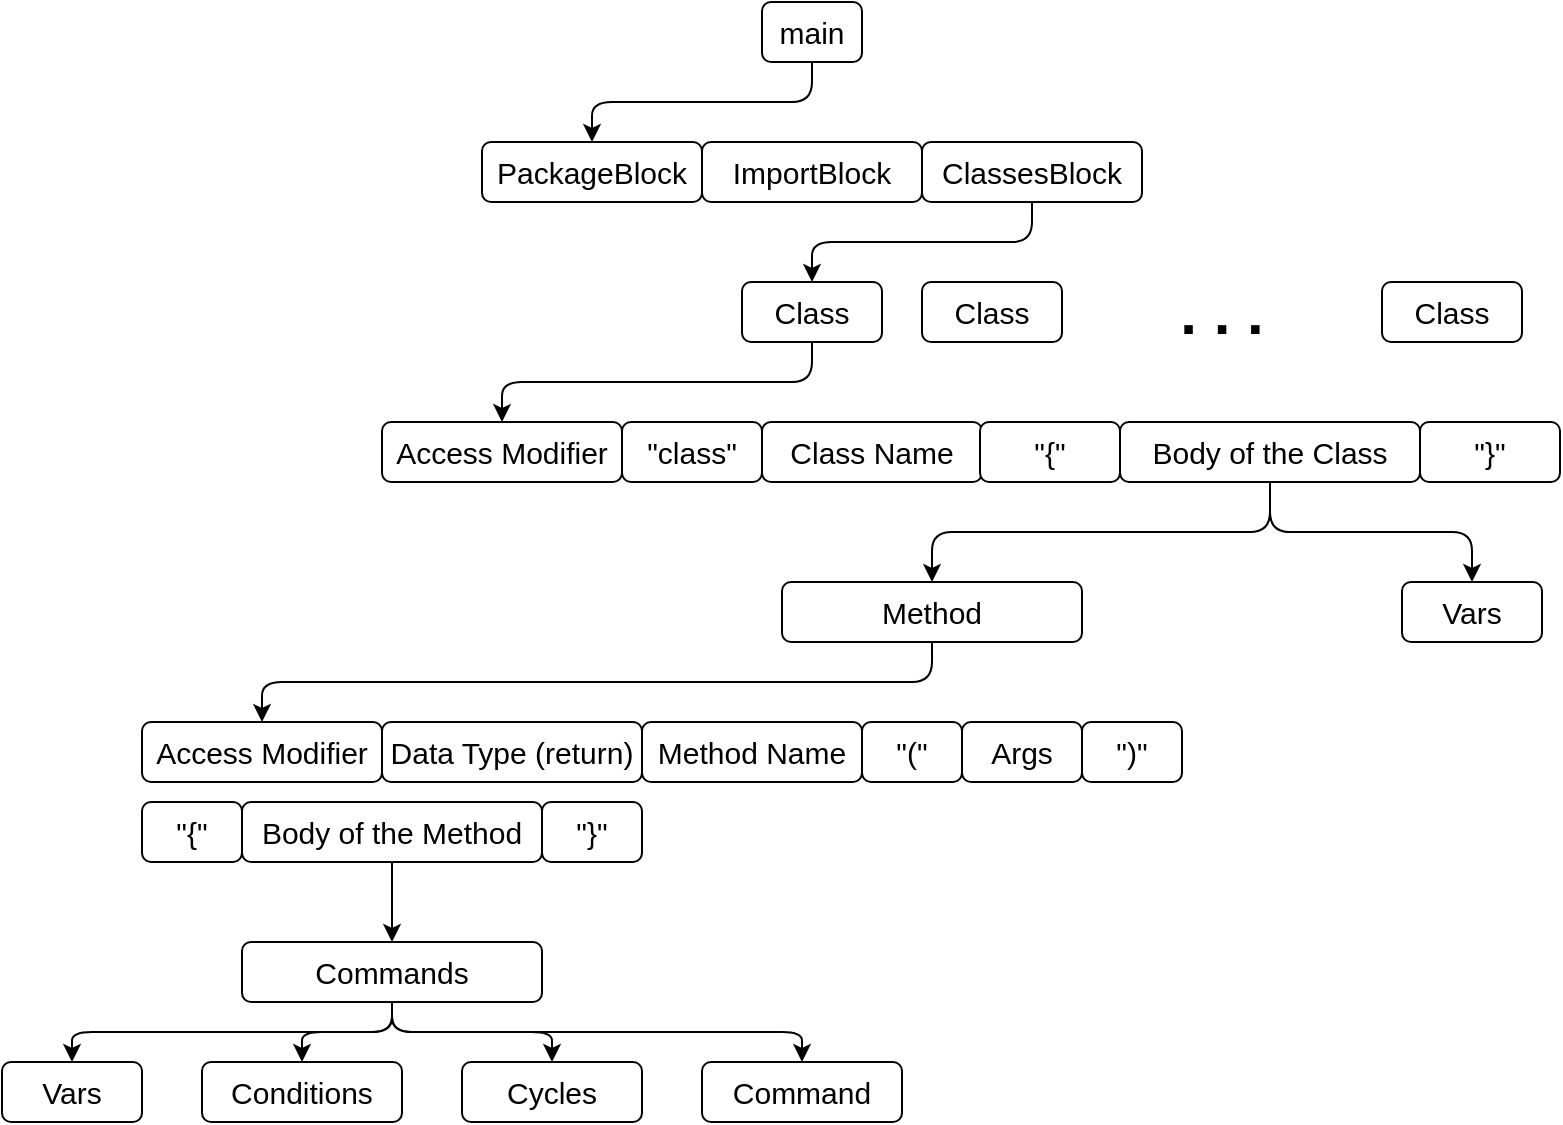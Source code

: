 <mxfile version="15.2.7" type="device"><diagram id="jZcd8c_4jp_ETZOv33I2" name="Page-1"><mxGraphModel dx="1495" dy="559" grid="0" gridSize="10" guides="1" tooltips="1" connect="1" arrows="1" fold="1" page="0" pageScale="1" pageWidth="827" pageHeight="1169" math="0" shadow="0"><root><mxCell id="0"/><mxCell id="1" parent="0"/><mxCell id="vx110-sJ2axB-6mUZ-hQ-1" value="main" style="rounded=1;whiteSpace=wrap;html=1;fontSize=15;" vertex="1" parent="1"><mxGeometry x="270" y="20" width="50" height="30" as="geometry"/></mxCell><mxCell id="vx110-sJ2axB-6mUZ-hQ-3" value="PackageBlock" style="rounded=1;whiteSpace=wrap;html=1;fontSize=15;" vertex="1" parent="1"><mxGeometry x="130" y="90" width="110" height="30" as="geometry"/></mxCell><mxCell id="vx110-sJ2axB-6mUZ-hQ-5" value="ImportBlock" style="rounded=1;whiteSpace=wrap;html=1;fontSize=15;" vertex="1" parent="1"><mxGeometry x="240" y="90" width="110" height="30" as="geometry"/></mxCell><mxCell id="vx110-sJ2axB-6mUZ-hQ-6" value="ClassesBlock" style="rounded=1;whiteSpace=wrap;html=1;fontSize=15;" vertex="1" parent="1"><mxGeometry x="350" y="90" width="110" height="30" as="geometry"/></mxCell><mxCell id="vx110-sJ2axB-6mUZ-hQ-7" value="Class" style="rounded=1;whiteSpace=wrap;html=1;fontSize=15;" vertex="1" parent="1"><mxGeometry x="260" y="160" width="70" height="30" as="geometry"/></mxCell><mxCell id="vx110-sJ2axB-6mUZ-hQ-8" value="Class" style="rounded=1;whiteSpace=wrap;html=1;fontSize=15;" vertex="1" parent="1"><mxGeometry x="350" y="160" width="70" height="30" as="geometry"/></mxCell><mxCell id="vx110-sJ2axB-6mUZ-hQ-9" value="Class" style="rounded=1;whiteSpace=wrap;html=1;fontSize=15;" vertex="1" parent="1"><mxGeometry x="580" y="160" width="70" height="30" as="geometry"/></mxCell><mxCell id="vx110-sJ2axB-6mUZ-hQ-10" value="&lt;font style=&quot;font-size: 30px&quot;&gt;&lt;b&gt;. . .&lt;/b&gt;&lt;/font&gt;" style="text;html=1;strokeColor=none;fillColor=none;align=center;verticalAlign=middle;whiteSpace=wrap;rounded=0;fontSize=15;" vertex="1" parent="1"><mxGeometry x="470" y="165" width="60" height="20" as="geometry"/></mxCell><mxCell id="vx110-sJ2axB-6mUZ-hQ-12" value="" style="endArrow=classic;html=1;fontSize=15;exitX=0.5;exitY=1;exitDx=0;exitDy=0;entryX=0.5;entryY=0;entryDx=0;entryDy=0;edgeStyle=orthogonalEdgeStyle;" edge="1" parent="1" source="vx110-sJ2axB-6mUZ-hQ-1" target="vx110-sJ2axB-6mUZ-hQ-3"><mxGeometry width="50" height="50" relative="1" as="geometry"><mxPoint x="410" y="340" as="sourcePoint"/><mxPoint x="460" y="290" as="targetPoint"/></mxGeometry></mxCell><mxCell id="vx110-sJ2axB-6mUZ-hQ-13" value="" style="endArrow=classic;html=1;fontSize=15;exitX=0.5;exitY=1;exitDx=0;exitDy=0;entryX=0.5;entryY=0;entryDx=0;entryDy=0;edgeStyle=orthogonalEdgeStyle;" edge="1" parent="1" source="vx110-sJ2axB-6mUZ-hQ-6" target="vx110-sJ2axB-6mUZ-hQ-7"><mxGeometry width="50" height="50" relative="1" as="geometry"><mxPoint x="410" y="340" as="sourcePoint"/><mxPoint x="460" y="290" as="targetPoint"/></mxGeometry></mxCell><mxCell id="vx110-sJ2axB-6mUZ-hQ-14" value="Access Modifier" style="rounded=1;whiteSpace=wrap;html=1;fontSize=15;" vertex="1" parent="1"><mxGeometry x="80" y="230" width="120" height="30" as="geometry"/></mxCell><mxCell id="vx110-sJ2axB-6mUZ-hQ-15" value="&quot;class&quot;" style="rounded=1;whiteSpace=wrap;html=1;fontSize=15;" vertex="1" parent="1"><mxGeometry x="200" y="230" width="70" height="30" as="geometry"/></mxCell><mxCell id="vx110-sJ2axB-6mUZ-hQ-16" value="Class Name" style="rounded=1;whiteSpace=wrap;html=1;fontSize=15;" vertex="1" parent="1"><mxGeometry x="270" y="230" width="110" height="30" as="geometry"/></mxCell><mxCell id="vx110-sJ2axB-6mUZ-hQ-18" value="&quot;{&quot;" style="rounded=1;whiteSpace=wrap;html=1;fontSize=15;" vertex="1" parent="1"><mxGeometry x="379" y="230" width="70" height="30" as="geometry"/></mxCell><mxCell id="vx110-sJ2axB-6mUZ-hQ-19" value="Body of the Class" style="rounded=1;whiteSpace=wrap;html=1;fontSize=15;" vertex="1" parent="1"><mxGeometry x="449" y="230" width="150" height="30" as="geometry"/></mxCell><mxCell id="vx110-sJ2axB-6mUZ-hQ-20" value="&quot;}&quot;" style="rounded=1;whiteSpace=wrap;html=1;fontSize=15;" vertex="1" parent="1"><mxGeometry x="599" y="230" width="70" height="30" as="geometry"/></mxCell><mxCell id="vx110-sJ2axB-6mUZ-hQ-21" value="Access Modifier" style="rounded=1;whiteSpace=wrap;html=1;fontSize=15;" vertex="1" parent="1"><mxGeometry x="-40" y="380" width="120" height="30" as="geometry"/></mxCell><mxCell id="vx110-sJ2axB-6mUZ-hQ-23" value="Method Name" style="rounded=1;whiteSpace=wrap;html=1;fontSize=15;" vertex="1" parent="1"><mxGeometry x="210" y="380" width="110" height="30" as="geometry"/></mxCell><mxCell id="vx110-sJ2axB-6mUZ-hQ-24" value="&quot;{&quot;" style="rounded=1;whiteSpace=wrap;html=1;fontSize=15;" vertex="1" parent="1"><mxGeometry x="-40" y="420" width="50" height="30" as="geometry"/></mxCell><mxCell id="vx110-sJ2axB-6mUZ-hQ-25" value="Body of the Method" style="rounded=1;whiteSpace=wrap;html=1;fontSize=15;" vertex="1" parent="1"><mxGeometry x="10" y="420" width="150" height="30" as="geometry"/></mxCell><mxCell id="vx110-sJ2axB-6mUZ-hQ-27" value="Method" style="rounded=1;whiteSpace=wrap;html=1;fontSize=15;" vertex="1" parent="1"><mxGeometry x="280" y="310" width="150" height="30" as="geometry"/></mxCell><mxCell id="vx110-sJ2axB-6mUZ-hQ-28" value="Data Type (return)" style="rounded=1;whiteSpace=wrap;html=1;fontSize=15;" vertex="1" parent="1"><mxGeometry x="80" y="380" width="130" height="30" as="geometry"/></mxCell><mxCell id="vx110-sJ2axB-6mUZ-hQ-29" value="&quot;}&quot;" style="rounded=1;whiteSpace=wrap;html=1;fontSize=15;" vertex="1" parent="1"><mxGeometry x="160" y="420" width="50" height="30" as="geometry"/></mxCell><mxCell id="vx110-sJ2axB-6mUZ-hQ-30" value="&quot;(&quot;" style="rounded=1;whiteSpace=wrap;html=1;fontSize=15;" vertex="1" parent="1"><mxGeometry x="320" y="380" width="50" height="30" as="geometry"/></mxCell><mxCell id="vx110-sJ2axB-6mUZ-hQ-31" value="Args" style="rounded=1;whiteSpace=wrap;html=1;fontSize=15;" vertex="1" parent="1"><mxGeometry x="370" y="380" width="60" height="30" as="geometry"/></mxCell><mxCell id="vx110-sJ2axB-6mUZ-hQ-32" value="&quot;)&quot;" style="rounded=1;whiteSpace=wrap;html=1;fontSize=15;" vertex="1" parent="1"><mxGeometry x="430" y="380" width="50" height="30" as="geometry"/></mxCell><mxCell id="vx110-sJ2axB-6mUZ-hQ-33" value="Commands" style="rounded=1;whiteSpace=wrap;html=1;fontSize=15;" vertex="1" parent="1"><mxGeometry x="10" y="490" width="150" height="30" as="geometry"/></mxCell><mxCell id="vx110-sJ2axB-6mUZ-hQ-34" value="Vars" style="rounded=1;whiteSpace=wrap;html=1;fontSize=15;" vertex="1" parent="1"><mxGeometry x="-110" y="550" width="70" height="30" as="geometry"/></mxCell><mxCell id="vx110-sJ2axB-6mUZ-hQ-35" value="Cycles" style="rounded=1;whiteSpace=wrap;html=1;fontSize=15;" vertex="1" parent="1"><mxGeometry x="120" y="550" width="90" height="30" as="geometry"/></mxCell><mxCell id="vx110-sJ2axB-6mUZ-hQ-36" value="Conditions" style="rounded=1;whiteSpace=wrap;html=1;fontSize=15;" vertex="1" parent="1"><mxGeometry x="-10" y="550" width="100" height="30" as="geometry"/></mxCell><mxCell id="vx110-sJ2axB-6mUZ-hQ-38" value="Command" style="rounded=1;whiteSpace=wrap;html=1;fontSize=15;" vertex="1" parent="1"><mxGeometry x="240" y="550" width="100" height="30" as="geometry"/></mxCell><mxCell id="vx110-sJ2axB-6mUZ-hQ-40" value="Vars" style="rounded=1;whiteSpace=wrap;html=1;fontSize=15;" vertex="1" parent="1"><mxGeometry x="590" y="310" width="70" height="30" as="geometry"/></mxCell><mxCell id="vx110-sJ2axB-6mUZ-hQ-41" value="" style="endArrow=classic;html=1;fontSize=15;exitX=0.5;exitY=1;exitDx=0;exitDy=0;entryX=0.5;entryY=0;entryDx=0;entryDy=0;edgeStyle=orthogonalEdgeStyle;" edge="1" parent="1" source="vx110-sJ2axB-6mUZ-hQ-19" target="vx110-sJ2axB-6mUZ-hQ-27"><mxGeometry width="50" height="50" relative="1" as="geometry"><mxPoint x="560" y="70" as="sourcePoint"/><mxPoint x="610" y="20" as="targetPoint"/></mxGeometry></mxCell><mxCell id="vx110-sJ2axB-6mUZ-hQ-42" value="" style="endArrow=classic;html=1;fontSize=15;edgeStyle=orthogonalEdgeStyle;exitX=0.5;exitY=1;exitDx=0;exitDy=0;entryX=0.5;entryY=0;entryDx=0;entryDy=0;" edge="1" parent="1" source="vx110-sJ2axB-6mUZ-hQ-19" target="vx110-sJ2axB-6mUZ-hQ-40"><mxGeometry width="50" height="50" relative="1" as="geometry"><mxPoint x="560" y="70" as="sourcePoint"/><mxPoint x="610" y="20" as="targetPoint"/></mxGeometry></mxCell><mxCell id="vx110-sJ2axB-6mUZ-hQ-43" value="" style="endArrow=classic;html=1;fontSize=15;edgeStyle=orthogonalEdgeStyle;exitX=0.5;exitY=1;exitDx=0;exitDy=0;entryX=0.5;entryY=0;entryDx=0;entryDy=0;" edge="1" parent="1" source="vx110-sJ2axB-6mUZ-hQ-7" target="vx110-sJ2axB-6mUZ-hQ-14"><mxGeometry width="50" height="50" relative="1" as="geometry"><mxPoint x="560" y="70" as="sourcePoint"/><mxPoint x="610" y="20" as="targetPoint"/></mxGeometry></mxCell><mxCell id="vx110-sJ2axB-6mUZ-hQ-44" value="" style="endArrow=classic;html=1;fontSize=15;edgeStyle=orthogonalEdgeStyle;exitX=0.5;exitY=1;exitDx=0;exitDy=0;entryX=0.5;entryY=0;entryDx=0;entryDy=0;" edge="1" parent="1" source="vx110-sJ2axB-6mUZ-hQ-27" target="vx110-sJ2axB-6mUZ-hQ-21"><mxGeometry width="50" height="50" relative="1" as="geometry"><mxPoint x="560" y="70" as="sourcePoint"/><mxPoint x="610" y="20" as="targetPoint"/></mxGeometry></mxCell><mxCell id="vx110-sJ2axB-6mUZ-hQ-45" value="" style="endArrow=classic;html=1;fontSize=15;edgeStyle=orthogonalEdgeStyle;exitX=0.5;exitY=1;exitDx=0;exitDy=0;entryX=0.5;entryY=0;entryDx=0;entryDy=0;" edge="1" parent="1" source="vx110-sJ2axB-6mUZ-hQ-25" target="vx110-sJ2axB-6mUZ-hQ-33"><mxGeometry width="50" height="50" relative="1" as="geometry"><mxPoint x="560" y="70" as="sourcePoint"/><mxPoint x="610" y="20" as="targetPoint"/></mxGeometry></mxCell><mxCell id="vx110-sJ2axB-6mUZ-hQ-46" value="" style="endArrow=classic;html=1;fontSize=15;edgeStyle=orthogonalEdgeStyle;exitX=0.5;exitY=1;exitDx=0;exitDy=0;entryX=0.5;entryY=0;entryDx=0;entryDy=0;" edge="1" parent="1" source="vx110-sJ2axB-6mUZ-hQ-33" target="vx110-sJ2axB-6mUZ-hQ-34"><mxGeometry width="50" height="50" relative="1" as="geometry"><mxPoint x="560" y="70" as="sourcePoint"/><mxPoint x="610" y="20" as="targetPoint"/></mxGeometry></mxCell><mxCell id="vx110-sJ2axB-6mUZ-hQ-48" value="" style="endArrow=classic;html=1;fontSize=15;edgeStyle=orthogonalEdgeStyle;exitX=0.5;exitY=1;exitDx=0;exitDy=0;entryX=0.5;entryY=0;entryDx=0;entryDy=0;" edge="1" parent="1" source="vx110-sJ2axB-6mUZ-hQ-33" target="vx110-sJ2axB-6mUZ-hQ-36"><mxGeometry width="50" height="50" relative="1" as="geometry"><mxPoint x="560" y="70" as="sourcePoint"/><mxPoint x="610" y="20" as="targetPoint"/></mxGeometry></mxCell><mxCell id="vx110-sJ2axB-6mUZ-hQ-49" value="" style="endArrow=classic;html=1;fontSize=15;edgeStyle=orthogonalEdgeStyle;exitX=0.5;exitY=1;exitDx=0;exitDy=0;entryX=0.5;entryY=0;entryDx=0;entryDy=0;" edge="1" parent="1" source="vx110-sJ2axB-6mUZ-hQ-33" target="vx110-sJ2axB-6mUZ-hQ-35"><mxGeometry width="50" height="50" relative="1" as="geometry"><mxPoint x="560" y="70" as="sourcePoint"/><mxPoint x="610" y="20" as="targetPoint"/></mxGeometry></mxCell><mxCell id="vx110-sJ2axB-6mUZ-hQ-51" value="" style="endArrow=classic;html=1;fontSize=15;edgeStyle=orthogonalEdgeStyle;exitX=0.5;exitY=1;exitDx=0;exitDy=0;entryX=0.5;entryY=0;entryDx=0;entryDy=0;" edge="1" parent="1" source="vx110-sJ2axB-6mUZ-hQ-33" target="vx110-sJ2axB-6mUZ-hQ-38"><mxGeometry width="50" height="50" relative="1" as="geometry"><mxPoint x="560" y="70" as="sourcePoint"/><mxPoint x="610" y="20" as="targetPoint"/></mxGeometry></mxCell></root></mxGraphModel></diagram></mxfile>